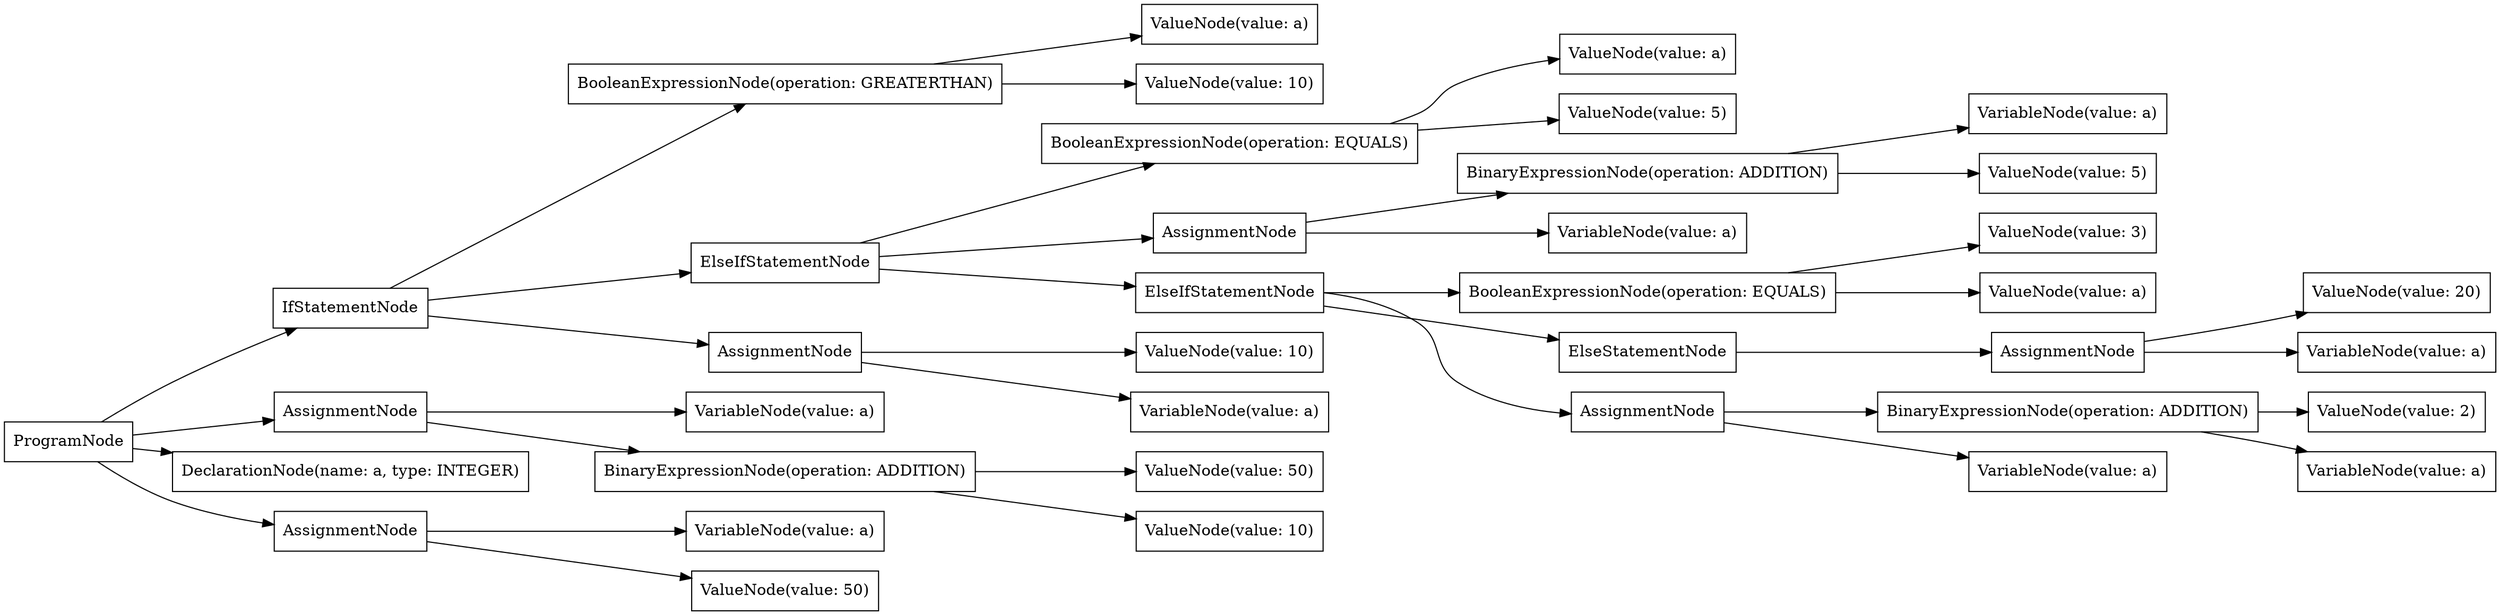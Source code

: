 digraph G {
rankdir=LR
"9b366fa0-df2b-427d-92f7-1cadaa552f8d" [label="ValueNode(value: 10)" shape="box"];
"e506a37e-7299-4fef-bc41-4f937e234e7b" [label="ValueNode(value: 2)" shape="box"];
"3e40a6d2-3e7f-49f8-a3ac-66921ebba254" [label="ValueNode(value: 20)" shape="box"];
"251fecdb-f5fe-4439-b215-3b6d42b46e0a" [label="BooleanExpressionNode(operation: GREATERTHAN)" shape="box"];
"b58c02d5-5706-40c6-afbd-2a1d73ea5b55" [label="ProgramNode" shape="box"];
"3918e076-52b2-48a0-9013-c4265c413480" [label="BooleanExpressionNode(operation: EQUALS)" shape="box"];
"e082857e-820f-4f58-a8a6-83803138dffd" [label="AssignmentNode" shape="box"];
"947e9222-3346-4b99-85e3-32d1b3577ea9" [label="ElseIfStatementNode" shape="box"];
"964d5919-3728-40bf-a4ae-62c6b09cb3a2" [label="BooleanExpressionNode(operation: EQUALS)" shape="box"];
"8d12272f-53fd-4b0b-be7a-55989f23e15c" [label="ValueNode(value: 50)" shape="box"];
"7886088c-209f-4a21-b6de-2e7a8fb4787c" [label="BinaryExpressionNode(operation: ADDITION)" shape="box"];
"e74098fc-7e24-4240-8cd6-42f59dcb9cea" [label="VariableNode(value: a)" shape="box"];
"ccef5133-0bfc-41d3-9916-ae18f3dbdf3d" [label="AssignmentNode" shape="box"];
"5dec168b-e0e0-4159-b949-7dc024af5b63" [label="AssignmentNode" shape="box"];
"a31af2ec-2f39-49c8-bbdb-b892a580da95" [label="BinaryExpressionNode(operation: ADDITION)" shape="box"];
"9e147932-266a-40e1-b0b8-de91b306d019" [label="ElseStatementNode" shape="box"];
"27e5e43b-1f1f-4c9e-95c7-b4bdb223a89b" [label="VariableNode(value: a)" shape="box"];
"3108ef7f-4efd-4ae8-896e-cac050ca5818" [label="AssignmentNode" shape="box"];
"d8de5d80-fe90-47f5-8b93-7d7d2c9e3c54" [label="ValueNode(value: a)" shape="box"];
"2bec7c8e-e496-40cf-935d-419cafd50530" [label="VariableNode(value: a)" shape="box"];
"de58f8e0-0b82-437b-9607-d7f3ce6f1dfa" [label="IfStatementNode" shape="box"];
"2e252965-4628-406a-8a78-5d931f2c17e1" [label="AssignmentNode" shape="box"];
"fbc6bd87-da4a-42f5-bdca-b0b136e51645" [label="ValueNode(value: 5)" shape="box"];
"4297faeb-de45-4cd0-ac3f-d89a95789991" [label="VariableNode(value: a)" shape="box"];
"be33fd7a-b1c8-4233-983e-27c583638fcd" [label="ValueNode(value: 3)" shape="box"];
"54362662-8a05-4fc4-96a4-3168617f908c" [label="DeclarationNode(name: a, type: INTEGER)" shape="box"];
"3fde65d7-06c8-4d5d-91de-a550f5c589fc" [label="ValueNode(value: a)" shape="box"];
"39578d86-37f9-4109-b308-a90a6a22feae" [label="BinaryExpressionNode(operation: ADDITION)" shape="box"];
"8bbf2b9a-d0f5-4da8-b4bc-1f5a18062cf7" [label="ValueNode(value: 10)" shape="box"];
"329cdd40-a0fd-4198-86fe-aad971a15c0f" [label="ValueNode(value: 10)" shape="box"];
"a4da3d97-449c-46e1-b406-15361ee70fd6" [label="ElseIfStatementNode" shape="box"];
"2fe0a4f4-e763-4842-9fee-a795238eaeb7" [label="AssignmentNode" shape="box"];
"5ff27943-04c7-44de-84ab-cf2f78c3e594" [label="ValueNode(value: 5)" shape="box"];
"b719588a-559c-474f-bedc-95081a0b8223" [label="VariableNode(value: a)" shape="box"];
"624b4a90-265e-4fff-b5c0-76d7b912e142" [label="VariableNode(value: a)" shape="box"];
"04464107-2dfd-40e3-993e-0de1a14eb733" [label="ValueNode(value: a)" shape="box"];
"a77fd1b9-1454-43c7-ae1d-f1a3d49c598a" [label="VariableNode(value: a)" shape="box"];
"31b7f980-5101-4d93-b33a-04863b1d5b39" [label="VariableNode(value: a)" shape="box"];
"9d594bee-912d-4b33-861e-e090422633ff" [label="ValueNode(value: 50)" shape="box"];
"b58c02d5-5706-40c6-afbd-2a1d73ea5b55" -> "54362662-8a05-4fc4-96a4-3168617f908c";
"b58c02d5-5706-40c6-afbd-2a1d73ea5b55" -> "2fe0a4f4-e763-4842-9fee-a795238eaeb7";
"2fe0a4f4-e763-4842-9fee-a795238eaeb7" -> "e74098fc-7e24-4240-8cd6-42f59dcb9cea";
"2fe0a4f4-e763-4842-9fee-a795238eaeb7" -> "9d594bee-912d-4b33-861e-e090422633ff";
"b58c02d5-5706-40c6-afbd-2a1d73ea5b55" -> "de58f8e0-0b82-437b-9607-d7f3ce6f1dfa";
"de58f8e0-0b82-437b-9607-d7f3ce6f1dfa" -> "251fecdb-f5fe-4439-b215-3b6d42b46e0a";
"251fecdb-f5fe-4439-b215-3b6d42b46e0a" -> "3fde65d7-06c8-4d5d-91de-a550f5c589fc";
"251fecdb-f5fe-4439-b215-3b6d42b46e0a" -> "329cdd40-a0fd-4198-86fe-aad971a15c0f";
"de58f8e0-0b82-437b-9607-d7f3ce6f1dfa" -> "ccef5133-0bfc-41d3-9916-ae18f3dbdf3d";
"ccef5133-0bfc-41d3-9916-ae18f3dbdf3d" -> "624b4a90-265e-4fff-b5c0-76d7b912e142";
"ccef5133-0bfc-41d3-9916-ae18f3dbdf3d" -> "9b366fa0-df2b-427d-92f7-1cadaa552f8d";
"de58f8e0-0b82-437b-9607-d7f3ce6f1dfa" -> "947e9222-3346-4b99-85e3-32d1b3577ea9";
"947e9222-3346-4b99-85e3-32d1b3577ea9" -> "964d5919-3728-40bf-a4ae-62c6b09cb3a2";
"964d5919-3728-40bf-a4ae-62c6b09cb3a2" -> "d8de5d80-fe90-47f5-8b93-7d7d2c9e3c54";
"964d5919-3728-40bf-a4ae-62c6b09cb3a2" -> "fbc6bd87-da4a-42f5-bdca-b0b136e51645";
"947e9222-3346-4b99-85e3-32d1b3577ea9" -> "5dec168b-e0e0-4159-b949-7dc024af5b63";
"5dec168b-e0e0-4159-b949-7dc024af5b63" -> "2bec7c8e-e496-40cf-935d-419cafd50530";
"5dec168b-e0e0-4159-b949-7dc024af5b63" -> "7886088c-209f-4a21-b6de-2e7a8fb4787c";
"7886088c-209f-4a21-b6de-2e7a8fb4787c" -> "4297faeb-de45-4cd0-ac3f-d89a95789991";
"7886088c-209f-4a21-b6de-2e7a8fb4787c" -> "5ff27943-04c7-44de-84ab-cf2f78c3e594";
"947e9222-3346-4b99-85e3-32d1b3577ea9" -> "a4da3d97-449c-46e1-b406-15361ee70fd6";
"a4da3d97-449c-46e1-b406-15361ee70fd6" -> "3918e076-52b2-48a0-9013-c4265c413480";
"3918e076-52b2-48a0-9013-c4265c413480" -> "04464107-2dfd-40e3-993e-0de1a14eb733";
"3918e076-52b2-48a0-9013-c4265c413480" -> "be33fd7a-b1c8-4233-983e-27c583638fcd";
"a4da3d97-449c-46e1-b406-15361ee70fd6" -> "3108ef7f-4efd-4ae8-896e-cac050ca5818";
"3108ef7f-4efd-4ae8-896e-cac050ca5818" -> "a77fd1b9-1454-43c7-ae1d-f1a3d49c598a";
"3108ef7f-4efd-4ae8-896e-cac050ca5818" -> "a31af2ec-2f39-49c8-bbdb-b892a580da95";
"a31af2ec-2f39-49c8-bbdb-b892a580da95" -> "31b7f980-5101-4d93-b33a-04863b1d5b39";
"a31af2ec-2f39-49c8-bbdb-b892a580da95" -> "e506a37e-7299-4fef-bc41-4f937e234e7b";
"a4da3d97-449c-46e1-b406-15361ee70fd6" -> "9e147932-266a-40e1-b0b8-de91b306d019";
"9e147932-266a-40e1-b0b8-de91b306d019" -> "e082857e-820f-4f58-a8a6-83803138dffd";
"e082857e-820f-4f58-a8a6-83803138dffd" -> "b719588a-559c-474f-bedc-95081a0b8223";
"e082857e-820f-4f58-a8a6-83803138dffd" -> "3e40a6d2-3e7f-49f8-a3ac-66921ebba254";
"b58c02d5-5706-40c6-afbd-2a1d73ea5b55" -> "2e252965-4628-406a-8a78-5d931f2c17e1";
"2e252965-4628-406a-8a78-5d931f2c17e1" -> "27e5e43b-1f1f-4c9e-95c7-b4bdb223a89b";
"2e252965-4628-406a-8a78-5d931f2c17e1" -> "39578d86-37f9-4109-b308-a90a6a22feae";
"39578d86-37f9-4109-b308-a90a6a22feae" -> "8bbf2b9a-d0f5-4da8-b4bc-1f5a18062cf7";
"39578d86-37f9-4109-b308-a90a6a22feae" -> "8d12272f-53fd-4b0b-be7a-55989f23e15c";
}